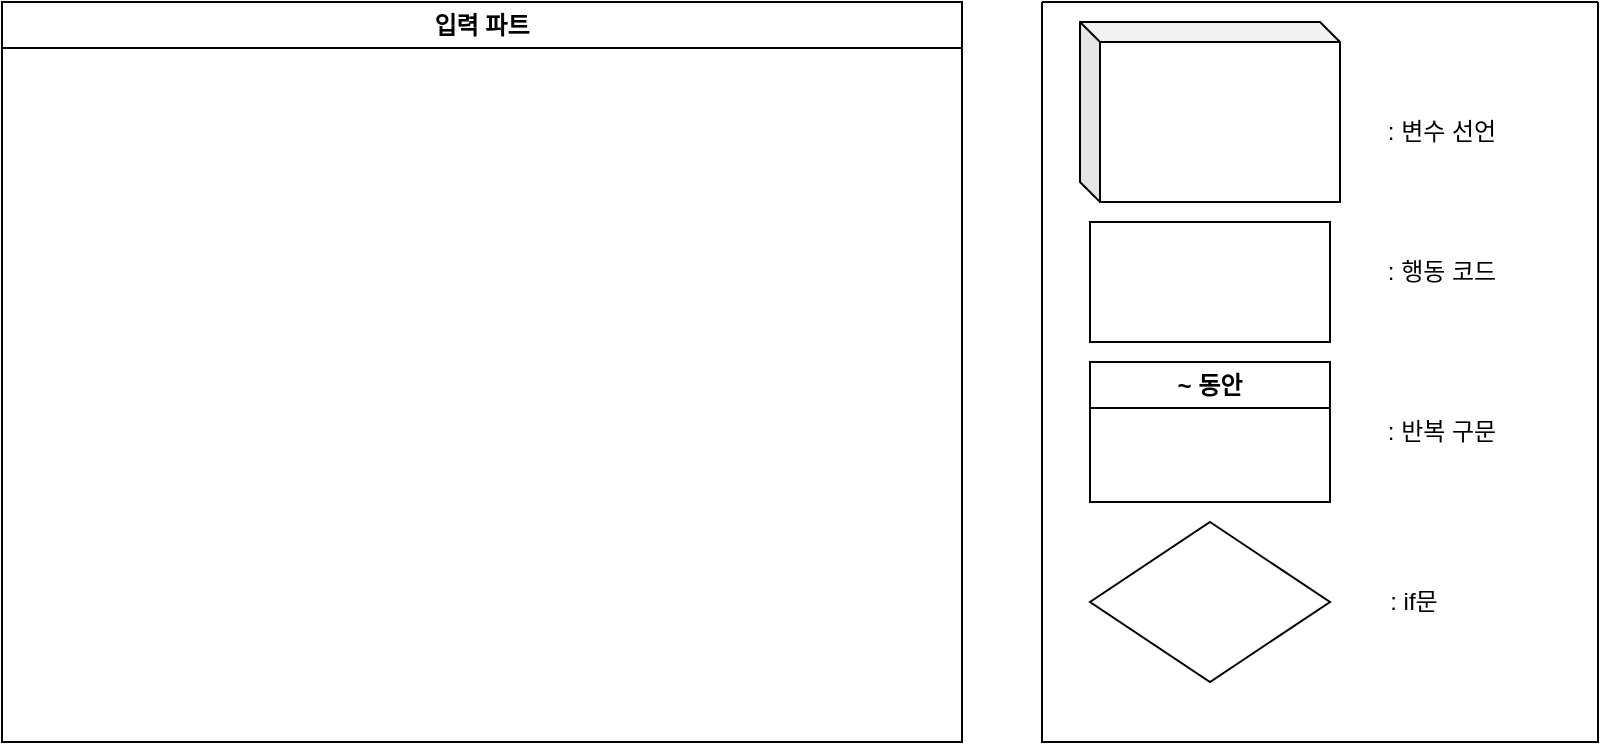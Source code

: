 <mxfile version="22.1.16" type="device">
  <diagram name="페이지-1" id="dV5V7T9YAM3AuX0POiMk">
    <mxGraphModel dx="1180" dy="713" grid="1" gridSize="10" guides="1" tooltips="1" connect="1" arrows="1" fold="1" page="1" pageScale="1" pageWidth="827" pageHeight="1169" math="0" shadow="0">
      <root>
        <mxCell id="0" />
        <mxCell id="1" parent="0" />
        <mxCell id="UEnZy71EDzjO0Zd2TzoT-1" value="" style="swimlane;startSize=0;" vertex="1" parent="1">
          <mxGeometry x="540" y="10" width="278" height="370" as="geometry" />
        </mxCell>
        <mxCell id="UEnZy71EDzjO0Zd2TzoT-2" value=": 변수 선언" style="text;html=1;align=center;verticalAlign=middle;whiteSpace=wrap;rounded=0;" vertex="1" parent="UEnZy71EDzjO0Zd2TzoT-1">
          <mxGeometry x="170" y="50" width="60" height="30" as="geometry" />
        </mxCell>
        <mxCell id="UEnZy71EDzjO0Zd2TzoT-3" value="" style="rounded=0;whiteSpace=wrap;html=1;" vertex="1" parent="UEnZy71EDzjO0Zd2TzoT-1">
          <mxGeometry x="24" y="110" width="120" height="60" as="geometry" />
        </mxCell>
        <mxCell id="UEnZy71EDzjO0Zd2TzoT-4" value=": 행동 코드" style="text;html=1;align=center;verticalAlign=middle;whiteSpace=wrap;rounded=0;" vertex="1" parent="UEnZy71EDzjO0Zd2TzoT-1">
          <mxGeometry x="170" y="120" width="60" height="30" as="geometry" />
        </mxCell>
        <mxCell id="UEnZy71EDzjO0Zd2TzoT-5" value="~ 동안" style="swimlane;whiteSpace=wrap;html=1;" vertex="1" parent="UEnZy71EDzjO0Zd2TzoT-1">
          <mxGeometry x="24" y="180" width="120" height="70" as="geometry" />
        </mxCell>
        <mxCell id="UEnZy71EDzjO0Zd2TzoT-6" value=": 반복 구문" style="text;html=1;align=center;verticalAlign=middle;whiteSpace=wrap;rounded=0;" vertex="1" parent="UEnZy71EDzjO0Zd2TzoT-1">
          <mxGeometry x="170" y="200" width="60" height="30" as="geometry" />
        </mxCell>
        <mxCell id="UEnZy71EDzjO0Zd2TzoT-7" value="" style="rhombus;whiteSpace=wrap;html=1;" vertex="1" parent="UEnZy71EDzjO0Zd2TzoT-1">
          <mxGeometry x="24" y="260" width="120" height="80" as="geometry" />
        </mxCell>
        <mxCell id="UEnZy71EDzjO0Zd2TzoT-8" value=": if문" style="text;html=1;align=center;verticalAlign=middle;whiteSpace=wrap;rounded=0;" vertex="1" parent="UEnZy71EDzjO0Zd2TzoT-1">
          <mxGeometry x="156" y="285" width="60" height="30" as="geometry" />
        </mxCell>
        <mxCell id="UEnZy71EDzjO0Zd2TzoT-9" value="" style="shape=cube;whiteSpace=wrap;html=1;boundedLbl=1;backgroundOutline=1;darkOpacity=0.05;darkOpacity2=0.1;size=10;" vertex="1" parent="UEnZy71EDzjO0Zd2TzoT-1">
          <mxGeometry x="19" y="10" width="130" height="90" as="geometry" />
        </mxCell>
        <mxCell id="UEnZy71EDzjO0Zd2TzoT-10" value="입력 파트" style="swimlane;whiteSpace=wrap;html=1;" vertex="1" parent="1">
          <mxGeometry x="20" y="10" width="480" height="370" as="geometry" />
        </mxCell>
      </root>
    </mxGraphModel>
  </diagram>
</mxfile>
